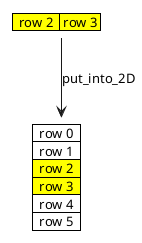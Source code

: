 @startuml
skinparam ClassFontSize 11
<style>
note {
    backgroundcolor white
    shadowing 0
    linecolor transparent
}
</style>
note as element
    <#yellow>|  row 2  | row 3 |
end note
note as grid
    |  row 0  |
    |  row 1  |
    <#yellow>|  row 2  |
    <#yellow>|  row 3  |
    |  row 4  |
    |  row 5  |
end note

element --> grid : "put_into_2D"


@enduml